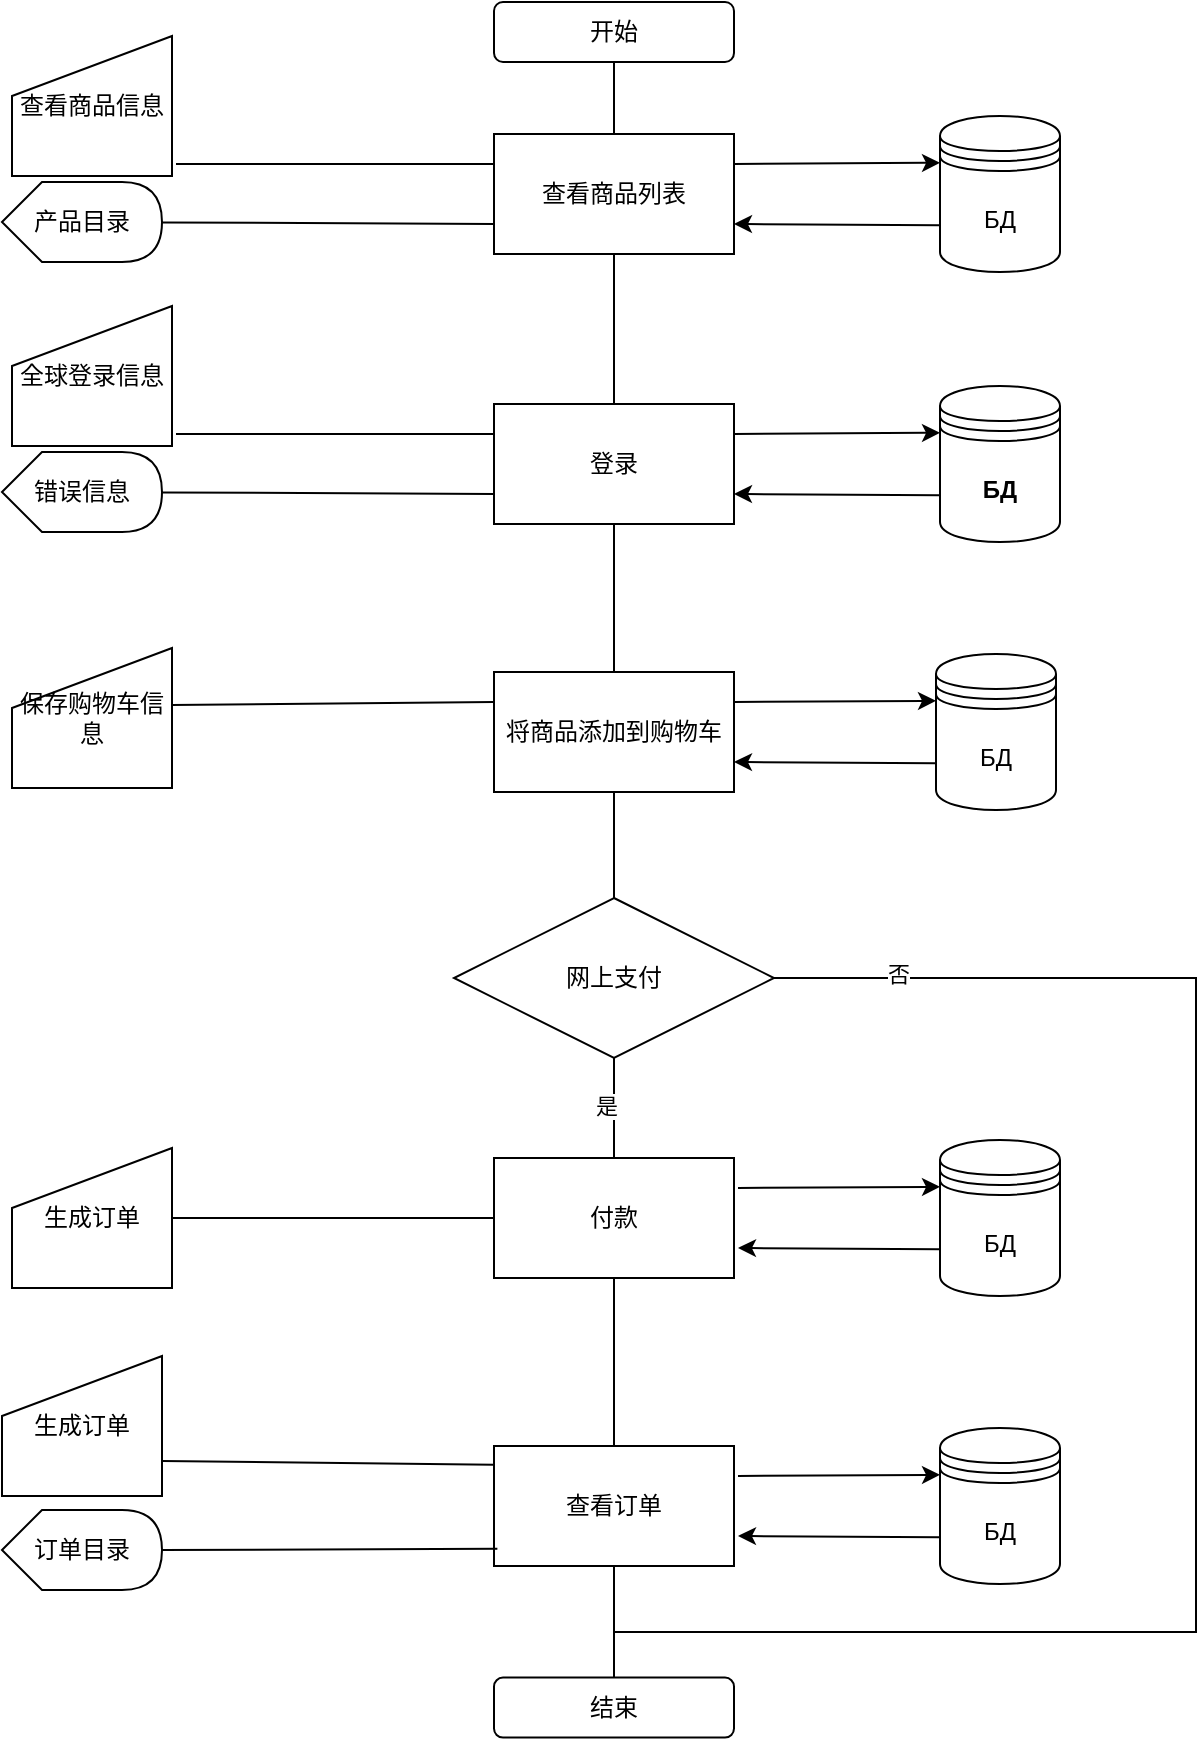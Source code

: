 <mxfile version="26.2.13">
  <diagram name="第 1 页" id="VOvnJu582EQEMQTP1Gb8">
    <mxGraphModel dx="1132" dy="659" grid="0" gridSize="10" guides="1" tooltips="1" connect="1" arrows="1" fold="1" page="1" pageScale="1" pageWidth="827" pageHeight="1169" math="0" shadow="0">
      <root>
        <mxCell id="0" />
        <mxCell id="1" parent="0" />
        <mxCell id="rmAro9_Zei-ayIsxM9XY-2" value="开始" style="rounded=1;whiteSpace=wrap;html=1;" vertex="1" parent="1">
          <mxGeometry x="305" y="20" width="120" height="30" as="geometry" />
        </mxCell>
        <mxCell id="rmAro9_Zei-ayIsxM9XY-3" value="结束" style="rounded=1;whiteSpace=wrap;html=1;" vertex="1" parent="1">
          <mxGeometry x="305" y="857.79" width="120" height="30" as="geometry" />
        </mxCell>
        <mxCell id="rmAro9_Zei-ayIsxM9XY-4" value="查看商品信息" style="shape=manualInput;whiteSpace=wrap;html=1;" vertex="1" parent="1">
          <mxGeometry x="64" y="37" width="80" height="70" as="geometry" />
        </mxCell>
        <mxCell id="rmAro9_Zei-ayIsxM9XY-5" value="产品目录" style="shape=display;whiteSpace=wrap;html=1;" vertex="1" parent="1">
          <mxGeometry x="59" y="110" width="80" height="40" as="geometry" />
        </mxCell>
        <mxCell id="rmAro9_Zei-ayIsxM9XY-7" value="查看商品列表" style="rounded=0;whiteSpace=wrap;html=1;" vertex="1" parent="1">
          <mxGeometry x="305" y="86" width="120" height="60" as="geometry" />
        </mxCell>
        <mxCell id="rmAro9_Zei-ayIsxM9XY-8" value="" style="endArrow=none;html=1;rounded=0;" edge="1" parent="1" source="rmAro9_Zei-ayIsxM9XY-7" target="rmAro9_Zei-ayIsxM9XY-2">
          <mxGeometry width="50" height="50" relative="1" as="geometry">
            <mxPoint x="249" y="119" as="sourcePoint" />
            <mxPoint x="299" y="69" as="targetPoint" />
          </mxGeometry>
        </mxCell>
        <mxCell id="rmAro9_Zei-ayIsxM9XY-9" value="БД" style="shape=datastore;whiteSpace=wrap;html=1;" vertex="1" parent="1">
          <mxGeometry x="528" y="77" width="60" height="78" as="geometry" />
        </mxCell>
        <mxCell id="rmAro9_Zei-ayIsxM9XY-10" value="" style="endArrow=classic;html=1;rounded=0;exitX=1;exitY=0.25;exitDx=0;exitDy=0;entryX=0;entryY=0.3;entryDx=0;entryDy=0;" edge="1" parent="1" source="rmAro9_Zei-ayIsxM9XY-7" target="rmAro9_Zei-ayIsxM9XY-9">
          <mxGeometry width="50" height="50" relative="1" as="geometry">
            <mxPoint x="447" y="98" as="sourcePoint" />
            <mxPoint x="497" y="48" as="targetPoint" />
          </mxGeometry>
        </mxCell>
        <mxCell id="rmAro9_Zei-ayIsxM9XY-11" value="" style="endArrow=classic;html=1;rounded=0;exitX=0;exitY=0.7;exitDx=0;exitDy=0;entryX=1;entryY=0.75;entryDx=0;entryDy=0;" edge="1" parent="1" source="rmAro9_Zei-ayIsxM9XY-9" target="rmAro9_Zei-ayIsxM9XY-7">
          <mxGeometry width="50" height="50" relative="1" as="geometry">
            <mxPoint x="403" y="318" as="sourcePoint" />
            <mxPoint x="453" y="268" as="targetPoint" />
          </mxGeometry>
        </mxCell>
        <mxCell id="rmAro9_Zei-ayIsxM9XY-12" value="" style="endArrow=none;html=1;rounded=0;entryX=0;entryY=0.25;entryDx=0;entryDy=0;" edge="1" parent="1" target="rmAro9_Zei-ayIsxM9XY-7">
          <mxGeometry width="50" height="50" relative="1" as="geometry">
            <mxPoint x="146" y="101" as="sourcePoint" />
            <mxPoint x="212" y="117" as="targetPoint" />
          </mxGeometry>
        </mxCell>
        <mxCell id="rmAro9_Zei-ayIsxM9XY-13" value="" style="endArrow=none;html=1;rounded=0;entryX=0;entryY=0.75;entryDx=0;entryDy=0;" edge="1" parent="1" source="rmAro9_Zei-ayIsxM9XY-5" target="rmAro9_Zei-ayIsxM9XY-7">
          <mxGeometry width="50" height="50" relative="1" as="geometry">
            <mxPoint x="403" y="318" as="sourcePoint" />
            <mxPoint x="453" y="268" as="targetPoint" />
          </mxGeometry>
        </mxCell>
        <mxCell id="rmAro9_Zei-ayIsxM9XY-15" value="全球登录信息" style="shape=manualInput;whiteSpace=wrap;html=1;" vertex="1" parent="1">
          <mxGeometry x="64" y="172" width="80" height="70" as="geometry" />
        </mxCell>
        <mxCell id="rmAro9_Zei-ayIsxM9XY-16" value="错误信息" style="shape=display;whiteSpace=wrap;html=1;" vertex="1" parent="1">
          <mxGeometry x="59" y="245" width="80" height="40" as="geometry" />
        </mxCell>
        <mxCell id="rmAro9_Zei-ayIsxM9XY-17" value="登录" style="rounded=0;whiteSpace=wrap;html=1;" vertex="1" parent="1">
          <mxGeometry x="305" y="221" width="120" height="60" as="geometry" />
        </mxCell>
        <mxCell id="rmAro9_Zei-ayIsxM9XY-18" value="" style="endArrow=none;html=1;rounded=0;entryX=0.5;entryY=1;entryDx=0;entryDy=0;" edge="1" parent="1" source="rmAro9_Zei-ayIsxM9XY-17" target="rmAro9_Zei-ayIsxM9XY-7">
          <mxGeometry width="50" height="50" relative="1" as="geometry">
            <mxPoint x="249" y="254" as="sourcePoint" />
            <mxPoint x="365" y="185" as="targetPoint" />
          </mxGeometry>
        </mxCell>
        <mxCell id="rmAro9_Zei-ayIsxM9XY-19" value="&lt;b&gt;БД&lt;/b&gt;" style="shape=datastore;whiteSpace=wrap;html=1;" vertex="1" parent="1">
          <mxGeometry x="528" y="212" width="60" height="78" as="geometry" />
        </mxCell>
        <mxCell id="rmAro9_Zei-ayIsxM9XY-20" value="" style="endArrow=classic;html=1;rounded=0;exitX=1;exitY=0.25;exitDx=0;exitDy=0;entryX=0;entryY=0.3;entryDx=0;entryDy=0;" edge="1" parent="1" source="rmAro9_Zei-ayIsxM9XY-17" target="rmAro9_Zei-ayIsxM9XY-19">
          <mxGeometry width="50" height="50" relative="1" as="geometry">
            <mxPoint x="447" y="233" as="sourcePoint" />
            <mxPoint x="497" y="183" as="targetPoint" />
          </mxGeometry>
        </mxCell>
        <mxCell id="rmAro9_Zei-ayIsxM9XY-21" value="" style="endArrow=classic;html=1;rounded=0;exitX=0;exitY=0.7;exitDx=0;exitDy=0;entryX=1;entryY=0.75;entryDx=0;entryDy=0;" edge="1" parent="1" source="rmAro9_Zei-ayIsxM9XY-19" target="rmAro9_Zei-ayIsxM9XY-17">
          <mxGeometry width="50" height="50" relative="1" as="geometry">
            <mxPoint x="403" y="453" as="sourcePoint" />
            <mxPoint x="453" y="403" as="targetPoint" />
          </mxGeometry>
        </mxCell>
        <mxCell id="rmAro9_Zei-ayIsxM9XY-22" value="" style="endArrow=none;html=1;rounded=0;entryX=0;entryY=0.25;entryDx=0;entryDy=0;" edge="1" parent="1" target="rmAro9_Zei-ayIsxM9XY-17">
          <mxGeometry width="50" height="50" relative="1" as="geometry">
            <mxPoint x="146" y="236" as="sourcePoint" />
            <mxPoint x="212" y="252" as="targetPoint" />
          </mxGeometry>
        </mxCell>
        <mxCell id="rmAro9_Zei-ayIsxM9XY-23" value="" style="endArrow=none;html=1;rounded=0;entryX=0;entryY=0.75;entryDx=0;entryDy=0;" edge="1" parent="1" source="rmAro9_Zei-ayIsxM9XY-16" target="rmAro9_Zei-ayIsxM9XY-17">
          <mxGeometry width="50" height="50" relative="1" as="geometry">
            <mxPoint x="403" y="453" as="sourcePoint" />
            <mxPoint x="453" y="403" as="targetPoint" />
          </mxGeometry>
        </mxCell>
        <mxCell id="rmAro9_Zei-ayIsxM9XY-24" value="保存购物车信息" style="shape=manualInput;whiteSpace=wrap;html=1;" vertex="1" parent="1">
          <mxGeometry x="64" y="343" width="80" height="70" as="geometry" />
        </mxCell>
        <mxCell id="rmAro9_Zei-ayIsxM9XY-26" value="将商品添加到购物车" style="rounded=0;whiteSpace=wrap;html=1;" vertex="1" parent="1">
          <mxGeometry x="305" y="355" width="120" height="60" as="geometry" />
        </mxCell>
        <mxCell id="rmAro9_Zei-ayIsxM9XY-27" value="" style="endArrow=none;html=1;rounded=0;entryX=0.5;entryY=1;entryDx=0;entryDy=0;" edge="1" parent="1" source="rmAro9_Zei-ayIsxM9XY-26" target="rmAro9_Zei-ayIsxM9XY-17">
          <mxGeometry width="50" height="50" relative="1" as="geometry">
            <mxPoint x="247" y="388" as="sourcePoint" />
            <mxPoint x="365" y="305" as="targetPoint" />
          </mxGeometry>
        </mxCell>
        <mxCell id="rmAro9_Zei-ayIsxM9XY-28" value="БД" style="shape=datastore;whiteSpace=wrap;html=1;" vertex="1" parent="1">
          <mxGeometry x="526" y="346" width="60" height="78" as="geometry" />
        </mxCell>
        <mxCell id="rmAro9_Zei-ayIsxM9XY-29" value="" style="endArrow=classic;html=1;rounded=0;exitX=1;exitY=0.25;exitDx=0;exitDy=0;entryX=0;entryY=0.3;entryDx=0;entryDy=0;" edge="1" parent="1" source="rmAro9_Zei-ayIsxM9XY-26" target="rmAro9_Zei-ayIsxM9XY-28">
          <mxGeometry width="50" height="50" relative="1" as="geometry">
            <mxPoint x="445" y="367" as="sourcePoint" />
            <mxPoint x="495" y="317" as="targetPoint" />
          </mxGeometry>
        </mxCell>
        <mxCell id="rmAro9_Zei-ayIsxM9XY-30" value="" style="endArrow=classic;html=1;rounded=0;exitX=0;exitY=0.7;exitDx=0;exitDy=0;entryX=1;entryY=0.75;entryDx=0;entryDy=0;" edge="1" parent="1" source="rmAro9_Zei-ayIsxM9XY-28" target="rmAro9_Zei-ayIsxM9XY-26">
          <mxGeometry width="50" height="50" relative="1" as="geometry">
            <mxPoint x="401" y="587" as="sourcePoint" />
            <mxPoint x="451" y="537" as="targetPoint" />
          </mxGeometry>
        </mxCell>
        <mxCell id="rmAro9_Zei-ayIsxM9XY-31" value="" style="endArrow=none;html=1;rounded=0;entryX=0;entryY=0.25;entryDx=0;entryDy=0;exitX=0.994;exitY=0.407;exitDx=0;exitDy=0;exitPerimeter=0;" edge="1" parent="1" target="rmAro9_Zei-ayIsxM9XY-26" source="rmAro9_Zei-ayIsxM9XY-24">
          <mxGeometry width="50" height="50" relative="1" as="geometry">
            <mxPoint x="144" y="370" as="sourcePoint" />
            <mxPoint x="210" y="386" as="targetPoint" />
          </mxGeometry>
        </mxCell>
        <mxCell id="rmAro9_Zei-ayIsxM9XY-33" value="网上支付" style="rhombus;whiteSpace=wrap;html=1;" vertex="1" parent="1">
          <mxGeometry x="285" y="468" width="160" height="80" as="geometry" />
        </mxCell>
        <mxCell id="rmAro9_Zei-ayIsxM9XY-39" value="" style="endArrow=none;html=1;rounded=0;entryX=0.5;entryY=1;entryDx=0;entryDy=0;" edge="1" parent="1" source="rmAro9_Zei-ayIsxM9XY-33" target="rmAro9_Zei-ayIsxM9XY-26">
          <mxGeometry width="50" height="50" relative="1" as="geometry">
            <mxPoint x="249" y="484" as="sourcePoint" />
            <mxPoint x="299" y="434" as="targetPoint" />
          </mxGeometry>
        </mxCell>
        <mxCell id="rmAro9_Zei-ayIsxM9XY-40" value="付款" style="rounded=0;whiteSpace=wrap;html=1;" vertex="1" parent="1">
          <mxGeometry x="305" y="598" width="120" height="60" as="geometry" />
        </mxCell>
        <mxCell id="rmAro9_Zei-ayIsxM9XY-41" value="" style="endArrow=none;html=1;rounded=0;entryX=0.5;entryY=1;entryDx=0;entryDy=0;" edge="1" parent="1" source="rmAro9_Zei-ayIsxM9XY-40" target="rmAro9_Zei-ayIsxM9XY-33">
          <mxGeometry width="50" height="50" relative="1" as="geometry">
            <mxPoint x="227" y="590" as="sourcePoint" />
            <mxPoint x="277" y="540" as="targetPoint" />
          </mxGeometry>
        </mxCell>
        <mxCell id="rmAro9_Zei-ayIsxM9XY-42" value="是" style="edgeLabel;html=1;align=center;verticalAlign=middle;resizable=0;points=[];" vertex="1" connectable="0" parent="rmAro9_Zei-ayIsxM9XY-41">
          <mxGeometry x="0.043" y="4" relative="1" as="geometry">
            <mxPoint as="offset" />
          </mxGeometry>
        </mxCell>
        <mxCell id="rmAro9_Zei-ayIsxM9XY-43" value="БД" style="shape=datastore;whiteSpace=wrap;html=1;" vertex="1" parent="1">
          <mxGeometry x="528" y="589" width="60" height="78" as="geometry" />
        </mxCell>
        <mxCell id="rmAro9_Zei-ayIsxM9XY-44" value="" style="endArrow=classic;html=1;rounded=0;exitX=1;exitY=0.25;exitDx=0;exitDy=0;entryX=0;entryY=0.3;entryDx=0;entryDy=0;" edge="1" parent="1" target="rmAro9_Zei-ayIsxM9XY-43">
          <mxGeometry width="50" height="50" relative="1" as="geometry">
            <mxPoint x="427" y="613" as="sourcePoint" />
            <mxPoint x="497" y="560" as="targetPoint" />
          </mxGeometry>
        </mxCell>
        <mxCell id="rmAro9_Zei-ayIsxM9XY-45" value="" style="endArrow=classic;html=1;rounded=0;exitX=0;exitY=0.7;exitDx=0;exitDy=0;entryX=1;entryY=0.75;entryDx=0;entryDy=0;" edge="1" parent="1" source="rmAro9_Zei-ayIsxM9XY-43">
          <mxGeometry width="50" height="50" relative="1" as="geometry">
            <mxPoint x="403" y="830" as="sourcePoint" />
            <mxPoint x="427" y="643" as="targetPoint" />
          </mxGeometry>
        </mxCell>
        <mxCell id="rmAro9_Zei-ayIsxM9XY-46" value="生成订单" style="shape=manualInput;whiteSpace=wrap;html=1;" vertex="1" parent="1">
          <mxGeometry x="64" y="593" width="80" height="70" as="geometry" />
        </mxCell>
        <mxCell id="rmAro9_Zei-ayIsxM9XY-47" value="查看订单" style="rounded=0;whiteSpace=wrap;html=1;" vertex="1" parent="1">
          <mxGeometry x="305" y="742" width="120" height="60" as="geometry" />
        </mxCell>
        <mxCell id="rmAro9_Zei-ayIsxM9XY-49" value="БД" style="shape=datastore;whiteSpace=wrap;html=1;" vertex="1" parent="1">
          <mxGeometry x="528" y="733" width="60" height="78" as="geometry" />
        </mxCell>
        <mxCell id="rmAro9_Zei-ayIsxM9XY-50" value="" style="endArrow=classic;html=1;rounded=0;exitX=1;exitY=0.25;exitDx=0;exitDy=0;entryX=0;entryY=0.3;entryDx=0;entryDy=0;" edge="1" parent="1" target="rmAro9_Zei-ayIsxM9XY-49">
          <mxGeometry width="50" height="50" relative="1" as="geometry">
            <mxPoint x="427" y="757" as="sourcePoint" />
            <mxPoint x="497" y="704" as="targetPoint" />
          </mxGeometry>
        </mxCell>
        <mxCell id="rmAro9_Zei-ayIsxM9XY-51" value="" style="endArrow=classic;html=1;rounded=0;exitX=0;exitY=0.7;exitDx=0;exitDy=0;entryX=1;entryY=0.75;entryDx=0;entryDy=0;" edge="1" parent="1" source="rmAro9_Zei-ayIsxM9XY-49">
          <mxGeometry width="50" height="50" relative="1" as="geometry">
            <mxPoint x="403" y="974" as="sourcePoint" />
            <mxPoint x="427" y="787" as="targetPoint" />
          </mxGeometry>
        </mxCell>
        <mxCell id="rmAro9_Zei-ayIsxM9XY-52" value="" style="endArrow=none;html=1;rounded=0;entryX=0.5;entryY=1;entryDx=0;entryDy=0;exitX=0.5;exitY=0;exitDx=0;exitDy=0;" edge="1" parent="1" source="rmAro9_Zei-ayIsxM9XY-47" target="rmAro9_Zei-ayIsxM9XY-40">
          <mxGeometry width="50" height="50" relative="1" as="geometry">
            <mxPoint x="375" y="478" as="sourcePoint" />
            <mxPoint x="375" y="425" as="targetPoint" />
          </mxGeometry>
        </mxCell>
        <mxCell id="rmAro9_Zei-ayIsxM9XY-53" value="" style="endArrow=none;html=1;rounded=0;entryX=0;entryY=0.5;entryDx=0;entryDy=0;exitX=1;exitY=0.5;exitDx=0;exitDy=0;" edge="1" parent="1" source="rmAro9_Zei-ayIsxM9XY-46" target="rmAro9_Zei-ayIsxM9XY-40">
          <mxGeometry width="50" height="50" relative="1" as="geometry">
            <mxPoint x="154" y="381" as="sourcePoint" />
            <mxPoint x="315" y="380" as="targetPoint" />
          </mxGeometry>
        </mxCell>
        <mxCell id="rmAro9_Zei-ayIsxM9XY-54" value="" style="endArrow=none;html=1;rounded=0;entryX=0.5;entryY=1;entryDx=0;entryDy=0;exitX=0.5;exitY=0;exitDx=0;exitDy=0;" edge="1" parent="1" source="rmAro9_Zei-ayIsxM9XY-3" target="rmAro9_Zei-ayIsxM9XY-47">
          <mxGeometry width="50" height="50" relative="1" as="geometry">
            <mxPoint x="188" y="841.79" as="sourcePoint" />
            <mxPoint x="238" y="791.79" as="targetPoint" />
          </mxGeometry>
        </mxCell>
        <mxCell id="rmAro9_Zei-ayIsxM9XY-55" value="" style="endArrow=none;html=1;rounded=0;exitX=1;exitY=0.5;exitDx=0;exitDy=0;" edge="1" parent="1" source="rmAro9_Zei-ayIsxM9XY-33">
          <mxGeometry width="50" height="50" relative="1" as="geometry">
            <mxPoint x="505" y="531" as="sourcePoint" />
            <mxPoint x="365" y="835" as="targetPoint" />
            <Array as="points">
              <mxPoint x="656" y="508" />
              <mxPoint x="656" y="835" />
            </Array>
          </mxGeometry>
        </mxCell>
        <mxCell id="rmAro9_Zei-ayIsxM9XY-56" value="否" style="edgeLabel;html=1;align=center;verticalAlign=middle;resizable=0;points=[];" vertex="1" connectable="0" parent="rmAro9_Zei-ayIsxM9XY-55">
          <mxGeometry x="-0.851" y="2" relative="1" as="geometry">
            <mxPoint as="offset" />
          </mxGeometry>
        </mxCell>
        <mxCell id="rmAro9_Zei-ayIsxM9XY-58" value="生成订单" style="shape=manualInput;whiteSpace=wrap;html=1;" vertex="1" parent="1">
          <mxGeometry x="59" y="697" width="80" height="70" as="geometry" />
        </mxCell>
        <mxCell id="rmAro9_Zei-ayIsxM9XY-59" value="" style="endArrow=none;html=1;rounded=0;exitX=1;exitY=0.75;exitDx=0;exitDy=0;entryX=0;entryY=0.157;entryDx=0;entryDy=0;entryPerimeter=0;" edge="1" parent="1" source="rmAro9_Zei-ayIsxM9XY-58" target="rmAro9_Zei-ayIsxM9XY-47">
          <mxGeometry width="50" height="50" relative="1" as="geometry">
            <mxPoint x="205" y="774" as="sourcePoint" />
            <mxPoint x="255" y="724" as="targetPoint" />
          </mxGeometry>
        </mxCell>
        <mxCell id="rmAro9_Zei-ayIsxM9XY-60" value="订单目录" style="shape=display;whiteSpace=wrap;html=1;" vertex="1" parent="1">
          <mxGeometry x="59" y="774" width="80" height="40" as="geometry" />
        </mxCell>
        <mxCell id="rmAro9_Zei-ayIsxM9XY-61" value="" style="endArrow=none;html=1;rounded=0;exitX=1;exitY=0.5;exitDx=0;exitDy=0;entryX=0.014;entryY=0.856;entryDx=0;entryDy=0;exitPerimeter=0;entryPerimeter=0;" edge="1" parent="1" source="rmAro9_Zei-ayIsxM9XY-60" target="rmAro9_Zei-ayIsxM9XY-47">
          <mxGeometry width="50" height="50" relative="1" as="geometry">
            <mxPoint x="149" y="768" as="sourcePoint" />
            <mxPoint x="315" y="767" as="targetPoint" />
          </mxGeometry>
        </mxCell>
      </root>
    </mxGraphModel>
  </diagram>
</mxfile>
